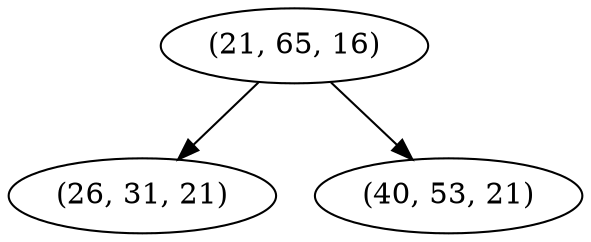digraph tree {
    "(21, 65, 16)";
    "(26, 31, 21)";
    "(40, 53, 21)";
    "(21, 65, 16)" -> "(26, 31, 21)";
    "(21, 65, 16)" -> "(40, 53, 21)";
}
